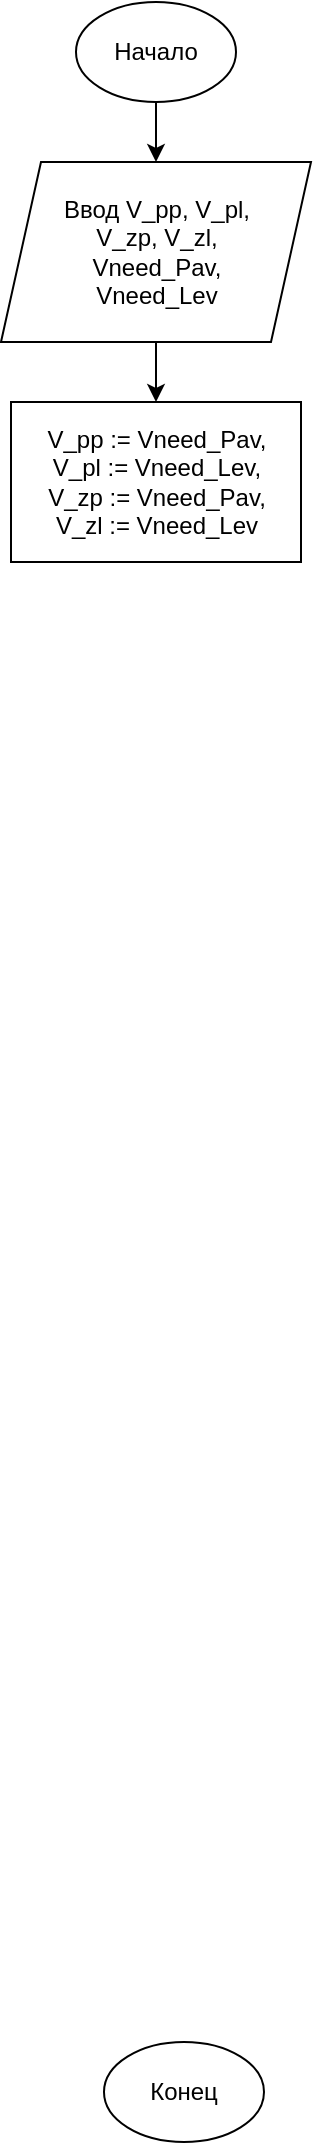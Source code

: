 <mxfile version="20.0.1" type="github">
  <diagram id="QnWkOK9IJVhlyYZw0pFj" name="Page-1">
    <mxGraphModel dx="813" dy="421" grid="1" gridSize="10" guides="1" tooltips="1" connect="1" arrows="1" fold="1" page="1" pageScale="1" pageWidth="827" pageHeight="1169" math="0" shadow="0">
      <root>
        <mxCell id="0" />
        <mxCell id="1" parent="0" />
        <mxCell id="GwbCdhbL_YOls-211GR5-1" value="Начало" style="ellipse;whiteSpace=wrap;html=1;" vertex="1" parent="1">
          <mxGeometry x="360" y="40" width="80" height="50" as="geometry" />
        </mxCell>
        <mxCell id="GwbCdhbL_YOls-211GR5-2" value="Конец" style="ellipse;whiteSpace=wrap;html=1;" vertex="1" parent="1">
          <mxGeometry x="374" y="1060" width="80" height="50" as="geometry" />
        </mxCell>
        <mxCell id="GwbCdhbL_YOls-211GR5-3" value="" style="endArrow=classic;html=1;rounded=0;exitX=0.5;exitY=1;exitDx=0;exitDy=0;entryX=0.5;entryY=0;entryDx=0;entryDy=0;" edge="1" parent="1" source="GwbCdhbL_YOls-211GR5-1" target="GwbCdhbL_YOls-211GR5-4">
          <mxGeometry width="50" height="50" relative="1" as="geometry">
            <mxPoint x="360" y="300" as="sourcePoint" />
            <mxPoint x="400" y="120" as="targetPoint" />
          </mxGeometry>
        </mxCell>
        <mxCell id="GwbCdhbL_YOls-211GR5-4" value="Ввод V_pp, V_pl,&lt;br&gt;V_zp, V_zl,&lt;br&gt;Vneed_Pav, &lt;br&gt;Vneed_Lev" style="shape=parallelogram;perimeter=parallelogramPerimeter;whiteSpace=wrap;html=1;fixedSize=1;" vertex="1" parent="1">
          <mxGeometry x="322.5" y="120" width="155" height="90" as="geometry" />
        </mxCell>
        <mxCell id="GwbCdhbL_YOls-211GR5-6" value="" style="endArrow=classic;html=1;rounded=0;exitX=0.5;exitY=1;exitDx=0;exitDy=0;entryX=0.5;entryY=0;entryDx=0;entryDy=0;" edge="1" parent="1" source="GwbCdhbL_YOls-211GR5-4" target="GwbCdhbL_YOls-211GR5-24">
          <mxGeometry width="50" height="50" relative="1" as="geometry">
            <mxPoint x="390" y="320" as="sourcePoint" />
            <mxPoint x="400" y="240" as="targetPoint" />
          </mxGeometry>
        </mxCell>
        <mxCell id="GwbCdhbL_YOls-211GR5-24" value="V_pp := Vneed_Pav,&lt;br&gt;V_pl&amp;nbsp;:= Vneed_Lev,&lt;br&gt;V_zp&amp;nbsp;:= Vneed_Pav,&lt;br&gt;V_zl := Vneed_Lev" style="rounded=0;whiteSpace=wrap;html=1;" vertex="1" parent="1">
          <mxGeometry x="327.5" y="240" width="145" height="80" as="geometry" />
        </mxCell>
      </root>
    </mxGraphModel>
  </diagram>
</mxfile>
